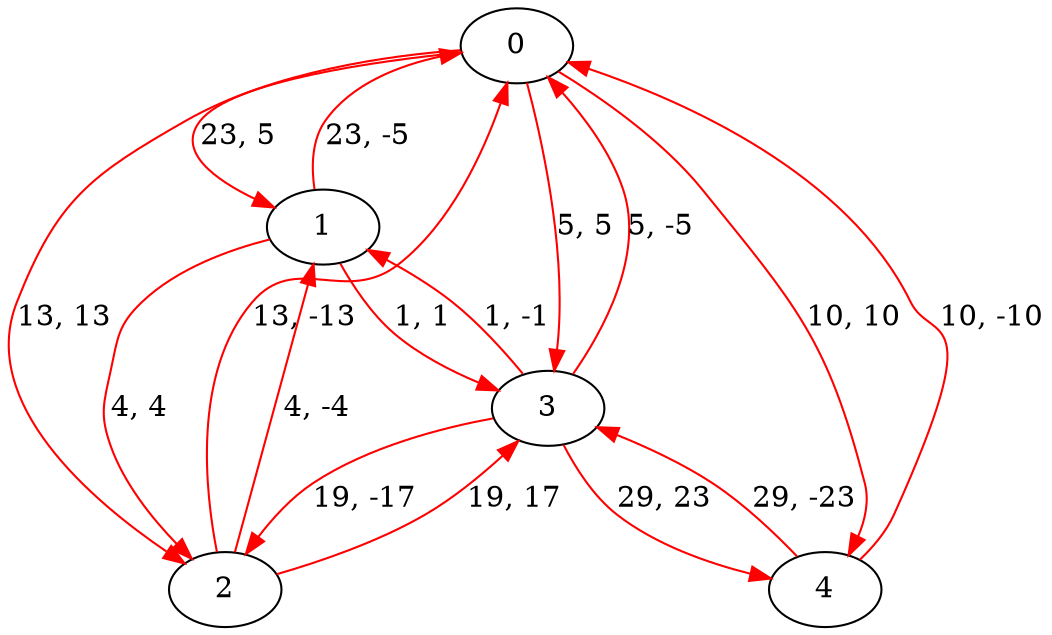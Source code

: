 digraph G {
  0 -> 1 [label="23, 5", color="red"]
  0 -> 2 [label="13, 13", color="red"]
  0 -> 3 [label="5, 5", color="red"]
  0 -> 4 [label="10, 10", color="red"]
  1 -> 0 [label="23, -5", color="red"]
  1 -> 2 [label="4, 4", color="red"]
  1 -> 3 [label="1, 1", color="red"]
  2 -> 0 [label="13, -13", color="red"]
  2 -> 1 [label="4, -4", color="red"]
  2 -> 3 [label="19, 17", color="red"]
  3 -> 0 [label="5, -5", color="red"]
  3 -> 1 [label="1, -1", color="red"]
  3 -> 2 [label="19, -17", color="red"]
  3 -> 4 [label="29, 23", color="red"]
  4 -> 0 [label="10, -10", color="red"]
  4 -> 3 [label="29, -23", color="red"]
}
